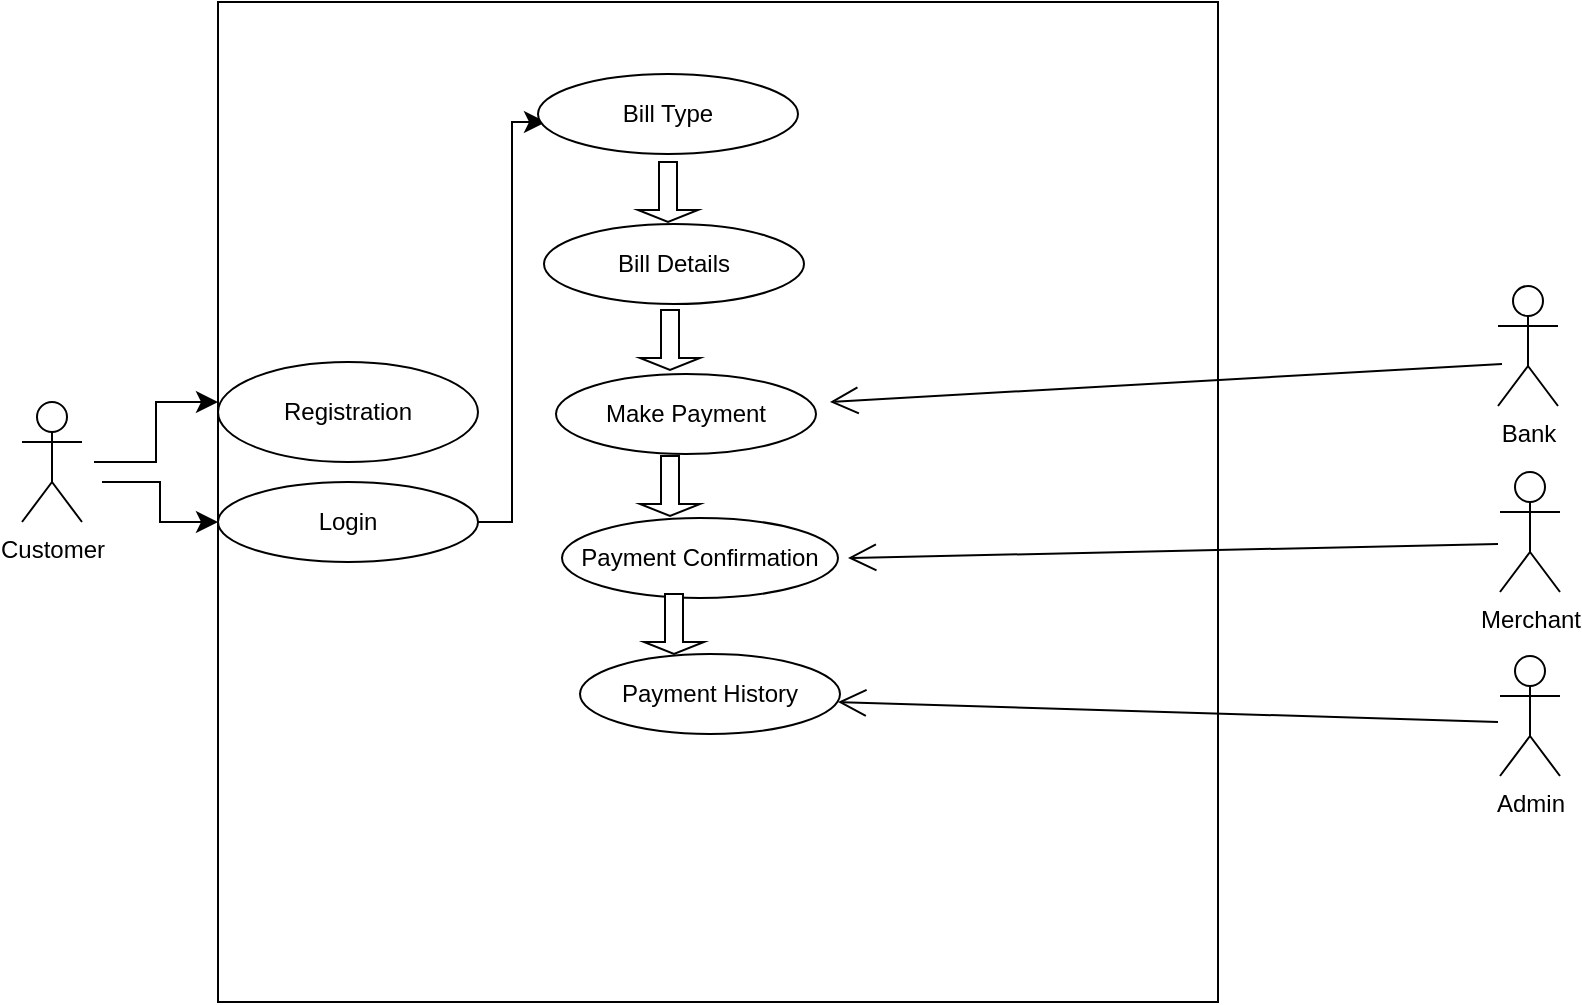 <mxfile version="26.2.14">
  <diagram name="Page-1" id="p3lWa1KXnFNIeKpWOAbk">
    <mxGraphModel dx="1044" dy="578" grid="1" gridSize="10" guides="1" tooltips="1" connect="1" arrows="1" fold="1" page="1" pageScale="1" pageWidth="850" pageHeight="1100" math="0" shadow="0">
      <root>
        <mxCell id="0" />
        <mxCell id="1" parent="0" />
        <mxCell id="R2KADZB4RXVdeiBkRrap-1" value="" style="whiteSpace=wrap;html=1;aspect=fixed;" vertex="1" parent="1">
          <mxGeometry x="160" y="350" width="500" height="500" as="geometry" />
        </mxCell>
        <mxCell id="R2KADZB4RXVdeiBkRrap-2" value="Customer" style="shape=umlActor;verticalLabelPosition=bottom;verticalAlign=top;html=1;outlineConnect=0;" vertex="1" parent="1">
          <mxGeometry x="62" y="550" width="30" height="60" as="geometry" />
        </mxCell>
        <mxCell id="R2KADZB4RXVdeiBkRrap-3" value="" style="edgeStyle=elbowEdgeStyle;elbow=horizontal;endArrow=classic;html=1;curved=0;rounded=0;endSize=8;startSize=8;entryX=0.328;entryY=0.12;entryDx=0;entryDy=0;entryPerimeter=0;" edge="1" parent="1" target="R2KADZB4RXVdeiBkRrap-1">
          <mxGeometry width="50" height="50" relative="1" as="geometry">
            <mxPoint x="290" y="610" as="sourcePoint" />
            <mxPoint x="340" y="550" as="targetPoint" />
          </mxGeometry>
        </mxCell>
        <mxCell id="R2KADZB4RXVdeiBkRrap-4" value="" style="edgeStyle=elbowEdgeStyle;elbow=horizontal;endArrow=classic;html=1;curved=0;rounded=0;endSize=8;startSize=8;" edge="1" parent="1">
          <mxGeometry width="50" height="50" relative="1" as="geometry">
            <mxPoint x="98" y="580" as="sourcePoint" />
            <mxPoint x="160" y="550" as="targetPoint" />
          </mxGeometry>
        </mxCell>
        <mxCell id="R2KADZB4RXVdeiBkRrap-5" value="Registration" style="ellipse;whiteSpace=wrap;html=1;" vertex="1" parent="1">
          <mxGeometry x="160" y="530" width="130" height="50" as="geometry" />
        </mxCell>
        <mxCell id="R2KADZB4RXVdeiBkRrap-6" value="" style="edgeStyle=elbowEdgeStyle;elbow=horizontal;endArrow=classic;html=1;curved=0;rounded=0;endSize=8;startSize=8;" edge="1" parent="1">
          <mxGeometry width="50" height="50" relative="1" as="geometry">
            <mxPoint x="102" y="590" as="sourcePoint" />
            <mxPoint x="160" y="610" as="targetPoint" />
          </mxGeometry>
        </mxCell>
        <mxCell id="R2KADZB4RXVdeiBkRrap-7" value="Login" style="ellipse;whiteSpace=wrap;html=1;" vertex="1" parent="1">
          <mxGeometry x="160" y="590" width="130" height="40" as="geometry" />
        </mxCell>
        <mxCell id="R2KADZB4RXVdeiBkRrap-9" value="Bill Type" style="ellipse;whiteSpace=wrap;html=1;" vertex="1" parent="1">
          <mxGeometry x="320" y="386" width="130" height="40" as="geometry" />
        </mxCell>
        <mxCell id="R2KADZB4RXVdeiBkRrap-10" value="Bill Details" style="ellipse;whiteSpace=wrap;html=1;" vertex="1" parent="1">
          <mxGeometry x="323" y="461" width="130" height="40" as="geometry" />
        </mxCell>
        <mxCell id="R2KADZB4RXVdeiBkRrap-11" value="Make Payment" style="ellipse;whiteSpace=wrap;html=1;" vertex="1" parent="1">
          <mxGeometry x="329" y="536" width="130" height="40" as="geometry" />
        </mxCell>
        <mxCell id="R2KADZB4RXVdeiBkRrap-12" value="Payment Confirmation" style="ellipse;whiteSpace=wrap;html=1;" vertex="1" parent="1">
          <mxGeometry x="332" y="608" width="138" height="40" as="geometry" />
        </mxCell>
        <mxCell id="R2KADZB4RXVdeiBkRrap-13" value="Payment History" style="ellipse;whiteSpace=wrap;html=1;" vertex="1" parent="1">
          <mxGeometry x="341" y="676" width="130" height="40" as="geometry" />
        </mxCell>
        <mxCell id="R2KADZB4RXVdeiBkRrap-14" value="&lt;div&gt;Bank&lt;/div&gt;" style="shape=umlActor;verticalLabelPosition=bottom;verticalAlign=top;html=1;outlineConnect=0;" vertex="1" parent="1">
          <mxGeometry x="800" y="492" width="30" height="60" as="geometry" />
        </mxCell>
        <mxCell id="R2KADZB4RXVdeiBkRrap-21" value="" style="endArrow=open;endFill=1;endSize=12;html=1;rounded=0;entryX=0.628;entryY=0.38;entryDx=0;entryDy=0;entryPerimeter=0;" edge="1" parent="1">
          <mxGeometry width="160" relative="1" as="geometry">
            <mxPoint x="802" y="531" as="sourcePoint" />
            <mxPoint x="466" y="550" as="targetPoint" />
          </mxGeometry>
        </mxCell>
        <mxCell id="R2KADZB4RXVdeiBkRrap-27" value="" style="shape=singleArrow;direction=south;whiteSpace=wrap;html=1;" vertex="1" parent="1">
          <mxGeometry x="370" y="430" width="30" height="30" as="geometry" />
        </mxCell>
        <mxCell id="R2KADZB4RXVdeiBkRrap-28" value="" style="shape=singleArrow;direction=south;whiteSpace=wrap;html=1;" vertex="1" parent="1">
          <mxGeometry x="371" y="504" width="30" height="30" as="geometry" />
        </mxCell>
        <mxCell id="R2KADZB4RXVdeiBkRrap-29" value="" style="shape=singleArrow;direction=south;whiteSpace=wrap;html=1;" vertex="1" parent="1">
          <mxGeometry x="371" y="577" width="30" height="30" as="geometry" />
        </mxCell>
        <mxCell id="R2KADZB4RXVdeiBkRrap-30" value="" style="shape=singleArrow;direction=south;whiteSpace=wrap;html=1;" vertex="1" parent="1">
          <mxGeometry x="373" y="646" width="30" height="30" as="geometry" />
        </mxCell>
        <mxCell id="R2KADZB4RXVdeiBkRrap-31" value="&lt;div&gt;Merchant&lt;/div&gt;&lt;div&gt;&lt;br&gt;&lt;/div&gt;" style="shape=umlActor;verticalLabelPosition=bottom;verticalAlign=top;html=1;outlineConnect=0;" vertex="1" parent="1">
          <mxGeometry x="801" y="585" width="30" height="60" as="geometry" />
        </mxCell>
        <mxCell id="R2KADZB4RXVdeiBkRrap-32" value="" style="endArrow=open;endFill=1;endSize=12;html=1;rounded=0;" edge="1" parent="1">
          <mxGeometry width="160" relative="1" as="geometry">
            <mxPoint x="800" y="621" as="sourcePoint" />
            <mxPoint x="475" y="628" as="targetPoint" />
          </mxGeometry>
        </mxCell>
        <mxCell id="R2KADZB4RXVdeiBkRrap-33" value="&lt;div&gt;Admin&lt;/div&gt;" style="shape=umlActor;verticalLabelPosition=bottom;verticalAlign=top;html=1;outlineConnect=0;" vertex="1" parent="1">
          <mxGeometry x="801" y="677" width="30" height="60" as="geometry" />
        </mxCell>
        <mxCell id="R2KADZB4RXVdeiBkRrap-34" value="" style="endArrow=open;endFill=1;endSize=12;html=1;rounded=0;entryX=0.62;entryY=0.7;entryDx=0;entryDy=0;entryPerimeter=0;" edge="1" parent="1" target="R2KADZB4RXVdeiBkRrap-1">
          <mxGeometry width="160" relative="1" as="geometry">
            <mxPoint x="800" y="710" as="sourcePoint" />
            <mxPoint x="485" y="702" as="targetPoint" />
          </mxGeometry>
        </mxCell>
      </root>
    </mxGraphModel>
  </diagram>
</mxfile>
